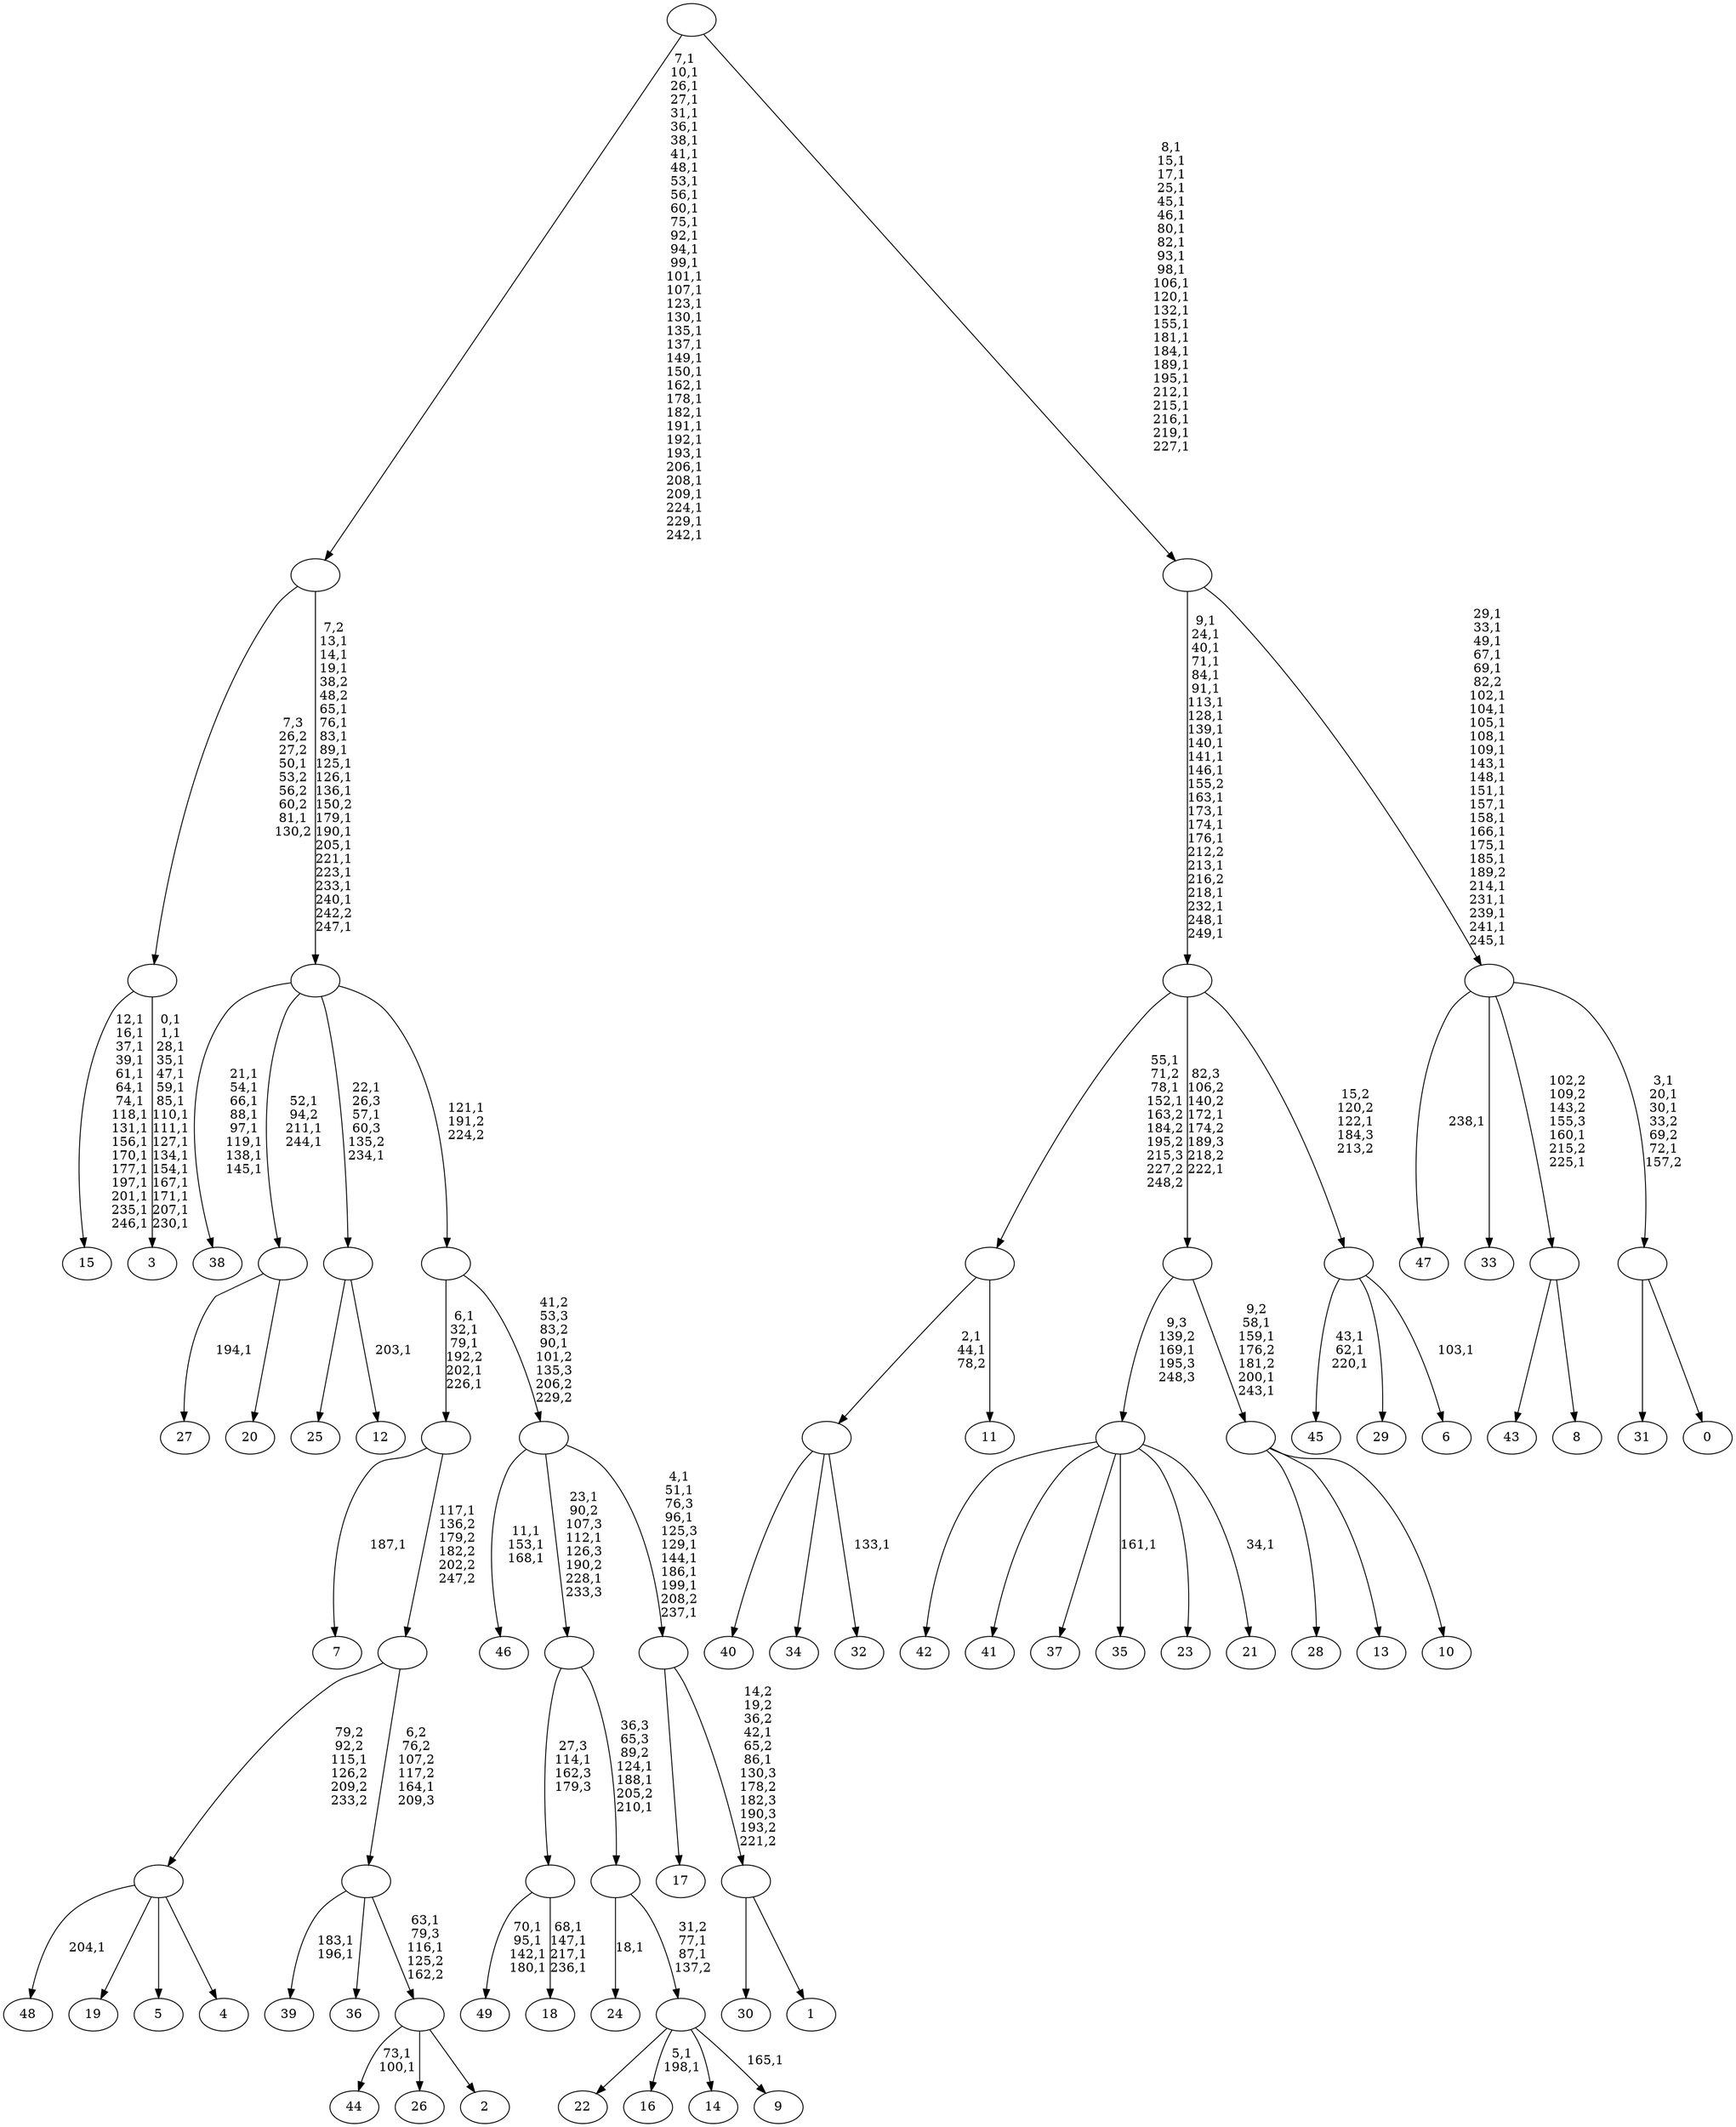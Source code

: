 digraph T {
	300 [label="49"]
	295 [label="48"]
	293 [label="47"]
	291 [label="46"]
	287 [label="45"]
	283 [label="44"]
	280 [label="43"]
	279 [label="42"]
	278 [label="41"]
	277 [label="40"]
	276 [label="39"]
	273 [label="38"]
	264 [label="37"]
	263 [label="36"]
	262 [label="35"]
	260 [label="34"]
	259 [label="33"]
	258 [label="32"]
	256 [label=""]
	254 [label="31"]
	253 [label="30"]
	252 [label="29"]
	251 [label="28"]
	250 [label="27"]
	248 [label="26"]
	247 [label="25"]
	246 [label="24"]
	244 [label="23"]
	243 [label="22"]
	242 [label="21"]
	240 [label=""]
	239 [label="20"]
	238 [label=""]
	235 [label="19"]
	234 [label="18"]
	229 [label=""]
	228 [label="17"]
	227 [label="16"]
	224 [label="15"]
	207 [label="14"]
	206 [label="13"]
	205 [label="12"]
	203 [label=""]
	200 [label="11"]
	199 [label=""]
	196 [label="10"]
	195 [label=""]
	191 [label=""]
	189 [label="9"]
	187 [label=""]
	185 [label=""]
	182 [label=""]
	179 [label="8"]
	178 [label=""]
	176 [label="7"]
	174 [label="6"]
	172 [label=""]
	171 [label=""]
	150 [label="5"]
	149 [label="4"]
	148 [label=""]
	147 [label="3"]
	130 [label=""]
	128 [label="2"]
	127 [label=""]
	125 [label=""]
	124 [label=""]
	123 [label=""]
	118 [label="1"]
	117 [label=""]
	115 [label=""]
	107 [label=""]
	106 [label=""]
	105 [label=""]
	87 [label=""]
	51 [label="0"]
	50 [label=""]
	46 [label=""]
	23 [label=""]
	0 [label=""]
	256 -> 258 [label="133,1"]
	256 -> 277 [label=""]
	256 -> 260 [label=""]
	240 -> 242 [label="34,1"]
	240 -> 262 [label="161,1"]
	240 -> 279 [label=""]
	240 -> 278 [label=""]
	240 -> 264 [label=""]
	240 -> 244 [label=""]
	238 -> 250 [label="194,1"]
	238 -> 239 [label=""]
	229 -> 234 [label="68,1\n147,1\n217,1\n236,1"]
	229 -> 300 [label="70,1\n95,1\n142,1\n180,1"]
	203 -> 205 [label="203,1"]
	203 -> 247 [label=""]
	199 -> 256 [label="2,1\n44,1\n78,2"]
	199 -> 200 [label=""]
	195 -> 251 [label=""]
	195 -> 206 [label=""]
	195 -> 196 [label=""]
	191 -> 195 [label="9,2\n58,1\n159,1\n176,2\n181,2\n200,1\n243,1"]
	191 -> 240 [label="9,3\n139,2\n169,1\n195,3\n248,3"]
	187 -> 189 [label="165,1"]
	187 -> 227 [label="5,1\n198,1"]
	187 -> 243 [label=""]
	187 -> 207 [label=""]
	185 -> 187 [label="31,2\n77,1\n87,1\n137,2"]
	185 -> 246 [label="18,1"]
	182 -> 185 [label="36,3\n65,3\n89,2\n124,1\n188,1\n205,2\n210,1"]
	182 -> 229 [label="27,3\n114,1\n162,3\n179,3"]
	178 -> 280 [label=""]
	178 -> 179 [label=""]
	172 -> 174 [label="103,1"]
	172 -> 287 [label="43,1\n62,1\n220,1"]
	172 -> 252 [label=""]
	171 -> 191 [label="82,3\n106,2\n140,2\n172,1\n174,2\n189,3\n218,2\n222,1"]
	171 -> 199 [label="55,1\n71,2\n78,1\n152,1\n163,2\n184,2\n195,2\n215,3\n227,2\n248,2"]
	171 -> 172 [label="15,2\n120,2\n122,1\n184,3\n213,2"]
	148 -> 295 [label="204,1"]
	148 -> 235 [label=""]
	148 -> 150 [label=""]
	148 -> 149 [label=""]
	130 -> 147 [label="0,1\n1,1\n28,1\n35,1\n47,1\n59,1\n85,1\n110,1\n111,1\n127,1\n134,1\n154,1\n167,1\n171,1\n207,1\n230,1"]
	130 -> 224 [label="12,1\n16,1\n37,1\n39,1\n61,1\n64,1\n74,1\n118,1\n131,1\n156,1\n170,1\n177,1\n197,1\n201,1\n235,1\n246,1"]
	127 -> 283 [label="73,1\n100,1"]
	127 -> 248 [label=""]
	127 -> 128 [label=""]
	125 -> 127 [label="63,1\n79,3\n116,1\n125,2\n162,2"]
	125 -> 276 [label="183,1\n196,1"]
	125 -> 263 [label=""]
	124 -> 148 [label="79,2\n92,2\n115,1\n126,2\n209,2\n233,2"]
	124 -> 125 [label="6,2\n76,2\n107,2\n117,2\n164,1\n209,3"]
	123 -> 176 [label="187,1"]
	123 -> 124 [label="117,1\n136,2\n179,2\n182,2\n202,2\n247,2"]
	117 -> 253 [label=""]
	117 -> 118 [label=""]
	115 -> 117 [label="14,2\n19,2\n36,2\n42,1\n65,2\n86,1\n130,3\n178,2\n182,3\n190,3\n193,2\n221,2"]
	115 -> 228 [label=""]
	107 -> 115 [label="4,1\n51,1\n76,3\n96,1\n125,3\n129,1\n144,1\n186,1\n199,1\n208,2\n237,1"]
	107 -> 182 [label="23,1\n90,2\n107,3\n112,1\n126,3\n190,2\n228,1\n233,3"]
	107 -> 291 [label="11,1\n153,1\n168,1"]
	106 -> 123 [label="6,1\n32,1\n79,1\n192,2\n202,1\n226,1"]
	106 -> 107 [label="41,2\n53,3\n83,2\n90,1\n101,2\n135,3\n206,2\n229,2"]
	105 -> 203 [label="22,1\n26,3\n57,1\n60,3\n135,2\n234,1"]
	105 -> 238 [label="52,1\n94,2\n211,1\n244,1"]
	105 -> 273 [label="21,1\n54,1\n66,1\n88,1\n97,1\n119,1\n138,1\n145,1"]
	105 -> 106 [label="121,1\n191,2\n224,2"]
	87 -> 105 [label="7,2\n13,1\n14,1\n19,1\n38,2\n48,2\n65,1\n76,1\n83,1\n89,1\n125,1\n126,1\n136,1\n150,2\n179,1\n190,1\n205,1\n221,1\n223,1\n233,1\n240,1\n242,2\n247,1"]
	87 -> 130 [label="7,3\n26,2\n27,2\n50,1\n53,2\n56,2\n60,2\n81,1\n130,2"]
	50 -> 254 [label=""]
	50 -> 51 [label=""]
	46 -> 50 [label="3,1\n20,1\n30,1\n33,2\n69,2\n72,1\n157,2"]
	46 -> 178 [label="102,2\n109,2\n143,2\n155,3\n160,1\n215,2\n225,1"]
	46 -> 293 [label="238,1"]
	46 -> 259 [label=""]
	23 -> 46 [label="29,1\n33,1\n49,1\n67,1\n69,1\n82,2\n102,1\n104,1\n105,1\n108,1\n109,1\n143,1\n148,1\n151,1\n157,1\n158,1\n166,1\n175,1\n185,1\n189,2\n214,1\n231,1\n239,1\n241,1\n245,1"]
	23 -> 171 [label="9,1\n24,1\n40,1\n71,1\n84,1\n91,1\n113,1\n128,1\n139,1\n140,1\n141,1\n146,1\n155,2\n163,1\n173,1\n174,1\n176,1\n212,2\n213,1\n216,2\n218,1\n232,1\n248,1\n249,1"]
	0 -> 23 [label="8,1\n15,1\n17,1\n25,1\n45,1\n46,1\n80,1\n82,1\n93,1\n98,1\n106,1\n120,1\n132,1\n155,1\n181,1\n184,1\n189,1\n195,1\n212,1\n215,1\n216,1\n219,1\n227,1"]
	0 -> 87 [label="7,1\n10,1\n26,1\n27,1\n31,1\n36,1\n38,1\n41,1\n48,1\n53,1\n56,1\n60,1\n75,1\n92,1\n94,1\n99,1\n101,1\n107,1\n123,1\n130,1\n135,1\n137,1\n149,1\n150,1\n162,1\n178,1\n182,1\n191,1\n192,1\n193,1\n206,1\n208,1\n209,1\n224,1\n229,1\n242,1"]
}
